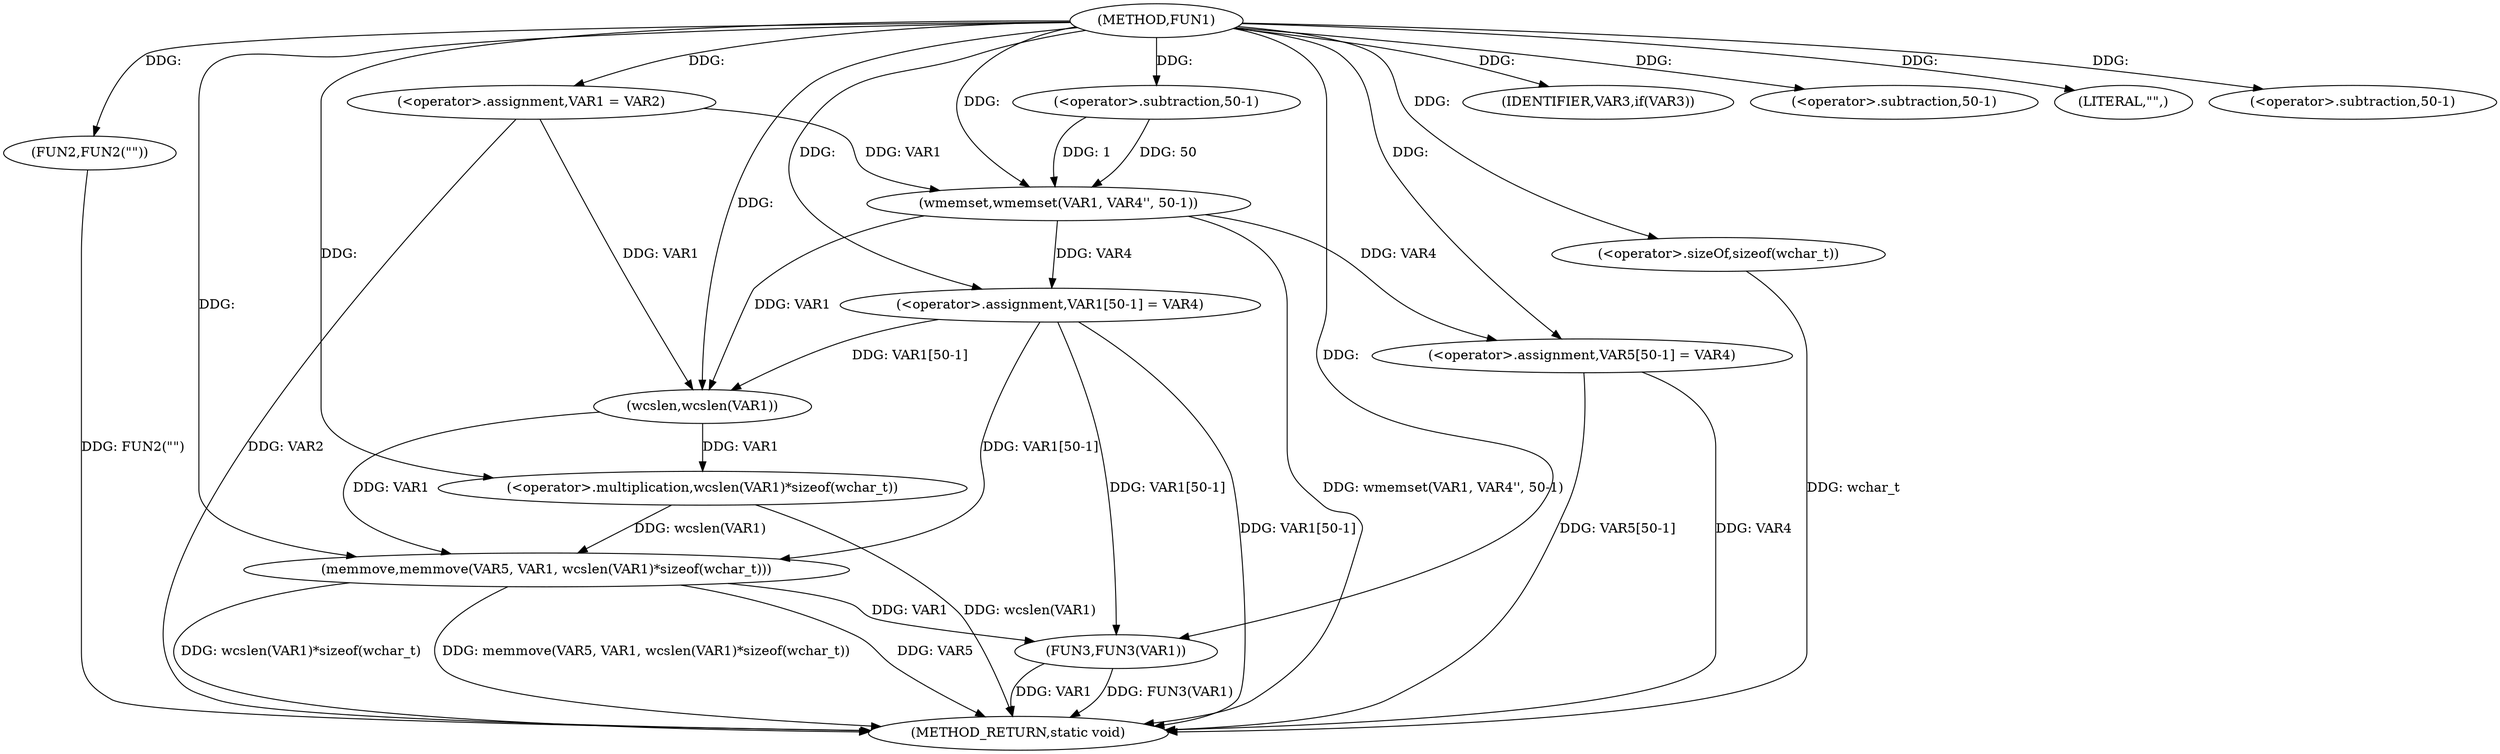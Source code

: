 digraph FUN1 {  
"1000100" [label = "(METHOD,FUN1)" ]
"1000146" [label = "(METHOD_RETURN,static void)" ]
"1000104" [label = "(<operator>.assignment,VAR1 = VAR2)" ]
"1000108" [label = "(IDENTIFIER,VAR3,if(VAR3))" ]
"1000110" [label = "(FUN2,FUN2(\"\"))" ]
"1000114" [label = "(wmemset,wmemset(VAR1, VAR4'', 50-1))" ]
"1000117" [label = "(<operator>.subtraction,50-1)" ]
"1000120" [label = "(<operator>.assignment,VAR1[50-1] = VAR4)" ]
"1000123" [label = "(<operator>.subtraction,50-1)" ]
"1000128" [label = "(LITERAL,\"\",)" ]
"1000129" [label = "(memmove,memmove(VAR5, VAR1, wcslen(VAR1)*sizeof(wchar_t)))" ]
"1000132" [label = "(<operator>.multiplication,wcslen(VAR1)*sizeof(wchar_t))" ]
"1000133" [label = "(wcslen,wcslen(VAR1))" ]
"1000135" [label = "(<operator>.sizeOf,sizeof(wchar_t))" ]
"1000137" [label = "(<operator>.assignment,VAR5[50-1] = VAR4)" ]
"1000140" [label = "(<operator>.subtraction,50-1)" ]
"1000144" [label = "(FUN3,FUN3(VAR1))" ]
  "1000129" -> "1000146"  [ label = "DDG: VAR5"] 
  "1000114" -> "1000146"  [ label = "DDG: wmemset(VAR1, VAR4'', 50-1)"] 
  "1000129" -> "1000146"  [ label = "DDG: wcslen(VAR1)*sizeof(wchar_t)"] 
  "1000120" -> "1000146"  [ label = "DDG: VAR1[50-1]"] 
  "1000132" -> "1000146"  [ label = "DDG: wcslen(VAR1)"] 
  "1000137" -> "1000146"  [ label = "DDG: VAR5[50-1]"] 
  "1000129" -> "1000146"  [ label = "DDG: memmove(VAR5, VAR1, wcslen(VAR1)*sizeof(wchar_t))"] 
  "1000144" -> "1000146"  [ label = "DDG: FUN3(VAR1)"] 
  "1000110" -> "1000146"  [ label = "DDG: FUN2(\"\")"] 
  "1000137" -> "1000146"  [ label = "DDG: VAR4"] 
  "1000135" -> "1000146"  [ label = "DDG: wchar_t"] 
  "1000144" -> "1000146"  [ label = "DDG: VAR1"] 
  "1000104" -> "1000146"  [ label = "DDG: VAR2"] 
  "1000100" -> "1000104"  [ label = "DDG: "] 
  "1000100" -> "1000108"  [ label = "DDG: "] 
  "1000100" -> "1000110"  [ label = "DDG: "] 
  "1000104" -> "1000114"  [ label = "DDG: VAR1"] 
  "1000100" -> "1000114"  [ label = "DDG: "] 
  "1000117" -> "1000114"  [ label = "DDG: 50"] 
  "1000117" -> "1000114"  [ label = "DDG: 1"] 
  "1000100" -> "1000117"  [ label = "DDG: "] 
  "1000114" -> "1000120"  [ label = "DDG: VAR4"] 
  "1000100" -> "1000120"  [ label = "DDG: "] 
  "1000100" -> "1000123"  [ label = "DDG: "] 
  "1000100" -> "1000128"  [ label = "DDG: "] 
  "1000100" -> "1000129"  [ label = "DDG: "] 
  "1000133" -> "1000129"  [ label = "DDG: VAR1"] 
  "1000120" -> "1000129"  [ label = "DDG: VAR1[50-1]"] 
  "1000132" -> "1000129"  [ label = "DDG: wcslen(VAR1)"] 
  "1000133" -> "1000132"  [ label = "DDG: VAR1"] 
  "1000104" -> "1000133"  [ label = "DDG: VAR1"] 
  "1000114" -> "1000133"  [ label = "DDG: VAR1"] 
  "1000120" -> "1000133"  [ label = "DDG: VAR1[50-1]"] 
  "1000100" -> "1000133"  [ label = "DDG: "] 
  "1000100" -> "1000132"  [ label = "DDG: "] 
  "1000100" -> "1000135"  [ label = "DDG: "] 
  "1000100" -> "1000137"  [ label = "DDG: "] 
  "1000114" -> "1000137"  [ label = "DDG: VAR4"] 
  "1000100" -> "1000140"  [ label = "DDG: "] 
  "1000120" -> "1000144"  [ label = "DDG: VAR1[50-1]"] 
  "1000129" -> "1000144"  [ label = "DDG: VAR1"] 
  "1000100" -> "1000144"  [ label = "DDG: "] 
}
